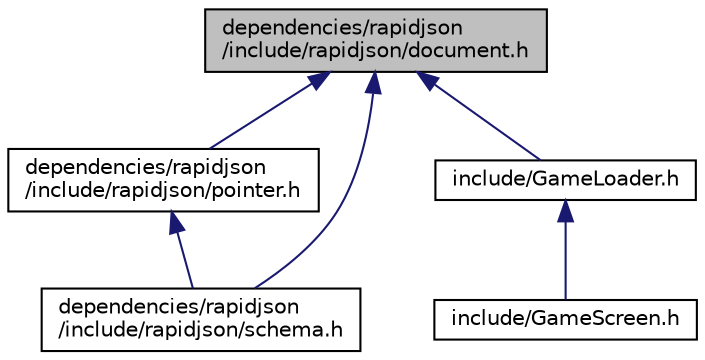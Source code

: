 digraph "dependencies/rapidjson/include/rapidjson/document.h"
{
  edge [fontname="Helvetica",fontsize="10",labelfontname="Helvetica",labelfontsize="10"];
  node [fontname="Helvetica",fontsize="10",shape=record];
  Node24 [label="dependencies/rapidjson\l/include/rapidjson/document.h",height=0.2,width=0.4,color="black", fillcolor="grey75", style="filled", fontcolor="black"];
  Node24 -> Node25 [dir="back",color="midnightblue",fontsize="10",style="solid"];
  Node25 [label="dependencies/rapidjson\l/include/rapidjson/pointer.h",height=0.2,width=0.4,color="black", fillcolor="white", style="filled",URL="$pointer_8h_source.html"];
  Node25 -> Node26 [dir="back",color="midnightblue",fontsize="10",style="solid"];
  Node26 [label="dependencies/rapidjson\l/include/rapidjson/schema.h",height=0.2,width=0.4,color="black", fillcolor="white", style="filled",URL="$schema_8h_source.html"];
  Node24 -> Node26 [dir="back",color="midnightblue",fontsize="10",style="solid"];
  Node24 -> Node27 [dir="back",color="midnightblue",fontsize="10",style="solid"];
  Node27 [label="include/GameLoader.h",height=0.2,width=0.4,color="black", fillcolor="white", style="filled",URL="$_game_loader_8h_source.html"];
  Node27 -> Node28 [dir="back",color="midnightblue",fontsize="10",style="solid"];
  Node28 [label="include/GameScreen.h",height=0.2,width=0.4,color="black", fillcolor="white", style="filled",URL="$_game_screen_8h_source.html"];
}
